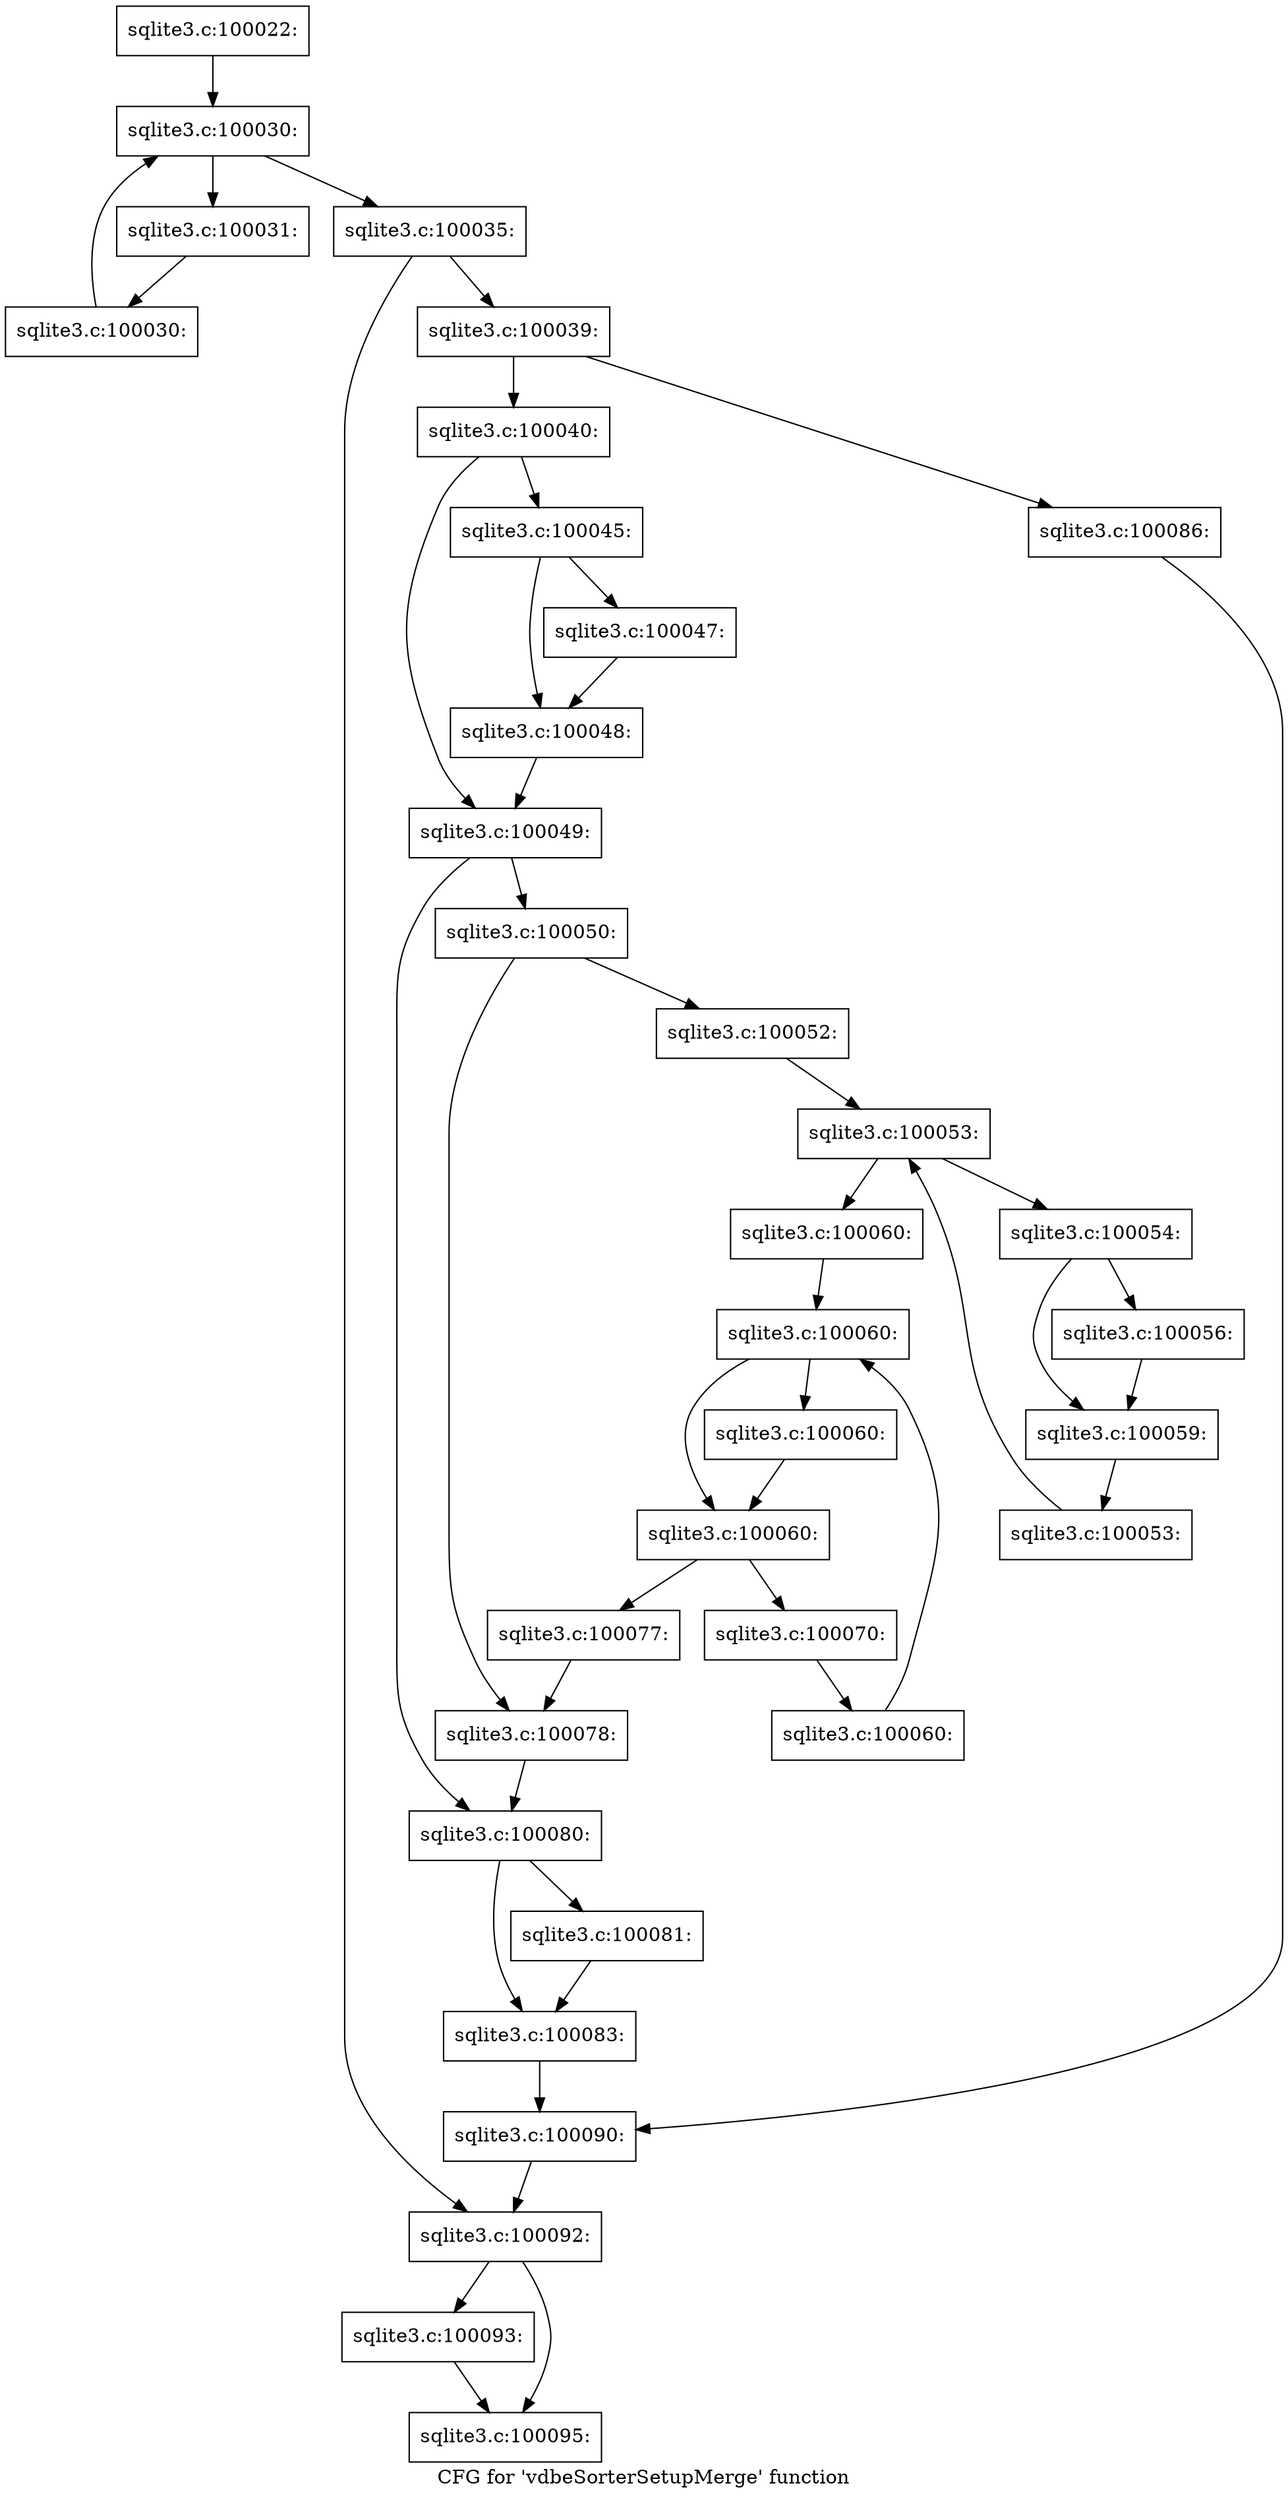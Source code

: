 digraph "CFG for 'vdbeSorterSetupMerge' function" {
	label="CFG for 'vdbeSorterSetupMerge' function";

	Node0x55c0f5e60100 [shape=record,label="{sqlite3.c:100022:}"];
	Node0x55c0f5e60100 -> Node0x55c0f77d83d0;
	Node0x55c0f77d83d0 [shape=record,label="{sqlite3.c:100030:}"];
	Node0x55c0f77d83d0 -> Node0x55c0f77d85f0;
	Node0x55c0f77d83d0 -> Node0x55c0f77d8220;
	Node0x55c0f77d85f0 [shape=record,label="{sqlite3.c:100031:}"];
	Node0x55c0f77d85f0 -> Node0x55c0f77d8560;
	Node0x55c0f77d8560 [shape=record,label="{sqlite3.c:100030:}"];
	Node0x55c0f77d8560 -> Node0x55c0f77d83d0;
	Node0x55c0f77d8220 [shape=record,label="{sqlite3.c:100035:}"];
	Node0x55c0f77d8220 -> Node0x55c0f516c6d0;
	Node0x55c0f77d8220 -> Node0x55c0f77d9cd0;
	Node0x55c0f516c6d0 [shape=record,label="{sqlite3.c:100039:}"];
	Node0x55c0f516c6d0 -> Node0x55c0f77da290;
	Node0x55c0f516c6d0 -> Node0x55c0f77da330;
	Node0x55c0f77da290 [shape=record,label="{sqlite3.c:100040:}"];
	Node0x55c0f77da290 -> Node0x55c0f77db5d0;
	Node0x55c0f77da290 -> Node0x55c0f77db620;
	Node0x55c0f77db5d0 [shape=record,label="{sqlite3.c:100045:}"];
	Node0x55c0f77db5d0 -> Node0x55c0f77dc000;
	Node0x55c0f77db5d0 -> Node0x55c0f77dc050;
	Node0x55c0f77dc000 [shape=record,label="{sqlite3.c:100047:}"];
	Node0x55c0f77dc000 -> Node0x55c0f77dc050;
	Node0x55c0f77dc050 [shape=record,label="{sqlite3.c:100048:}"];
	Node0x55c0f77dc050 -> Node0x55c0f77db620;
	Node0x55c0f77db620 [shape=record,label="{sqlite3.c:100049:}"];
	Node0x55c0f77db620 -> Node0x55c0f77dc640;
	Node0x55c0f77db620 -> Node0x55c0f77dc690;
	Node0x55c0f77dc640 [shape=record,label="{sqlite3.c:100050:}"];
	Node0x55c0f77dc640 -> Node0x55c0f516c2b0;
	Node0x55c0f77dc640 -> Node0x55c0f77dd160;
	Node0x55c0f516c2b0 [shape=record,label="{sqlite3.c:100052:}"];
	Node0x55c0f516c2b0 -> Node0x55c0f77dddf0;
	Node0x55c0f77dddf0 [shape=record,label="{sqlite3.c:100053:}"];
	Node0x55c0f77dddf0 -> Node0x55c0f77ddf30;
	Node0x55c0f77dddf0 -> Node0x55c0f516c330;
	Node0x55c0f77ddf30 [shape=record,label="{sqlite3.c:100054:}"];
	Node0x55c0f77ddf30 -> Node0x55c0f77de6f0;
	Node0x55c0f77ddf30 -> Node0x55c0f77de740;
	Node0x55c0f77de6f0 [shape=record,label="{sqlite3.c:100056:}"];
	Node0x55c0f77de6f0 -> Node0x55c0f77de740;
	Node0x55c0f77de740 [shape=record,label="{sqlite3.c:100059:}"];
	Node0x55c0f77de740 -> Node0x55c0f77ddea0;
	Node0x55c0f77ddea0 [shape=record,label="{sqlite3.c:100053:}"];
	Node0x55c0f77ddea0 -> Node0x55c0f77dddf0;
	Node0x55c0f516c330 [shape=record,label="{sqlite3.c:100060:}"];
	Node0x55c0f516c330 -> Node0x55c0f77df6d0;
	Node0x55c0f77df6d0 [shape=record,label="{sqlite3.c:100060:}"];
	Node0x55c0f77df6d0 -> Node0x55c0f77df950;
	Node0x55c0f77df6d0 -> Node0x55c0f77df900;
	Node0x55c0f77df950 [shape=record,label="{sqlite3.c:100060:}"];
	Node0x55c0f77df950 -> Node0x55c0f77df900;
	Node0x55c0f77df900 [shape=record,label="{sqlite3.c:100060:}"];
	Node0x55c0f77df900 -> Node0x55c0f77df880;
	Node0x55c0f77df900 -> Node0x55c0f77df520;
	Node0x55c0f77df880 [shape=record,label="{sqlite3.c:100070:}"];
	Node0x55c0f77df880 -> Node0x55c0f77df7f0;
	Node0x55c0f77df7f0 [shape=record,label="{sqlite3.c:100060:}"];
	Node0x55c0f77df7f0 -> Node0x55c0f77df6d0;
	Node0x55c0f77df520 [shape=record,label="{sqlite3.c:100077:}"];
	Node0x55c0f77df520 -> Node0x55c0f77dd160;
	Node0x55c0f77dd160 [shape=record,label="{sqlite3.c:100078:}"];
	Node0x55c0f77dd160 -> Node0x55c0f77dc690;
	Node0x55c0f77dc690 [shape=record,label="{sqlite3.c:100080:}"];
	Node0x55c0f77dc690 -> Node0x55c0f516c590;
	Node0x55c0f77dc690 -> Node0x55c0f77e1160;
	Node0x55c0f516c590 [shape=record,label="{sqlite3.c:100081:}"];
	Node0x55c0f516c590 -> Node0x55c0f77e1160;
	Node0x55c0f77e1160 [shape=record,label="{sqlite3.c:100083:}"];
	Node0x55c0f77e1160 -> Node0x55c0f77da2e0;
	Node0x55c0f77da330 [shape=record,label="{sqlite3.c:100086:}"];
	Node0x55c0f77da330 -> Node0x55c0f77da2e0;
	Node0x55c0f77da2e0 [shape=record,label="{sqlite3.c:100090:}"];
	Node0x55c0f77da2e0 -> Node0x55c0f77d9cd0;
	Node0x55c0f77d9cd0 [shape=record,label="{sqlite3.c:100092:}"];
	Node0x55c0f77d9cd0 -> Node0x55c0f516c3d0;
	Node0x55c0f77d9cd0 -> Node0x55c0f516c420;
	Node0x55c0f516c3d0 [shape=record,label="{sqlite3.c:100093:}"];
	Node0x55c0f516c3d0 -> Node0x55c0f516c420;
	Node0x55c0f516c420 [shape=record,label="{sqlite3.c:100095:}"];
}
